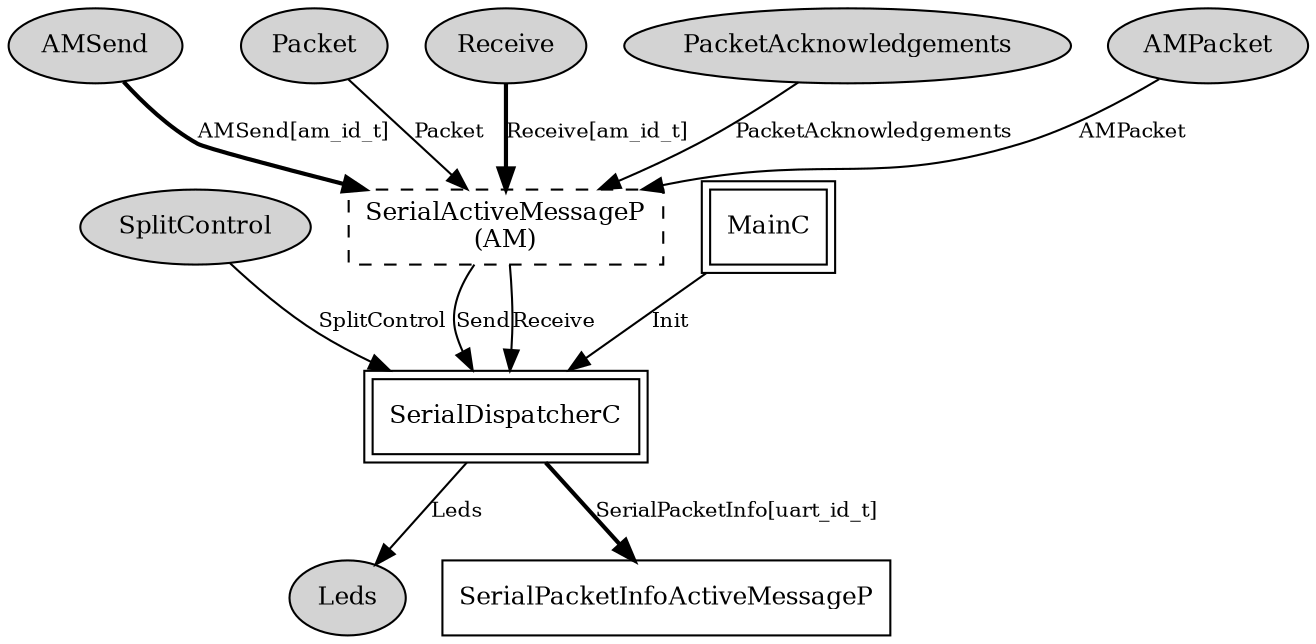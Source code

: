 digraph "tos.lib.serial.SerialActiveMessageC" {
  n0x2ace83116aa0 [shape=ellipse, style=filled, label="SplitControl", fontsize=12];
  "SerialDispatcherC" [fontsize=12, shape=box,peripheries=2, URL="../chtml/tos.lib.serial.SerialDispatcherC.html"];
  n0x2ace83113aa8 [shape=ellipse, style=filled, label="AMSend", fontsize=12];
  "SerialActiveMessageC.AM" [fontsize=12, shape=box, style=dashed, label="SerialActiveMessageP\n(AM)", URL="../chtml/tos.lib.serial.SerialActiveMessageP.html"];
  n0x2ace831102a8 [shape=ellipse, style=filled, label="Packet", fontsize=12];
  "SerialActiveMessageC.AM" [fontsize=12, shape=box, style=dashed, label="SerialActiveMessageP\n(AM)", URL="../chtml/tos.lib.serial.SerialActiveMessageP.html"];
  n0x2ace83112c38 [shape=ellipse, style=filled, label="Receive", fontsize=12];
  "SerialActiveMessageC.AM" [fontsize=12, shape=box, style=dashed, label="SerialActiveMessageP\n(AM)", URL="../chtml/tos.lib.serial.SerialActiveMessageP.html"];
  n0x2ace8310e658 [shape=ellipse, style=filled, label="PacketAcknowledgements", fontsize=12];
  "SerialActiveMessageC.AM" [fontsize=12, shape=box, style=dashed, label="SerialActiveMessageP\n(AM)", URL="../chtml/tos.lib.serial.SerialActiveMessageP.html"];
  n0x2ace8310f020 [shape=ellipse, style=filled, label="AMPacket", fontsize=12];
  "SerialActiveMessageC.AM" [fontsize=12, shape=box, style=dashed, label="SerialActiveMessageP\n(AM)", URL="../chtml/tos.lib.serial.SerialActiveMessageP.html"];
  "MainC" [fontsize=12, shape=box,peripheries=2, URL="../chtml/tos.system.MainC.html"];
  "SerialDispatcherC" [fontsize=12, shape=box,peripheries=2, URL="../chtml/tos.lib.serial.SerialDispatcherC.html"];
  "SerialDispatcherC" [fontsize=12, shape=box,peripheries=2, URL="../chtml/tos.lib.serial.SerialDispatcherC.html"];
  n0x2ace8310d020 [shape=ellipse, style=filled, label="Leds", fontsize=12];
  "SerialActiveMessageC.AM" [fontsize=12, shape=box, style=dashed, label="SerialActiveMessageP\n(AM)", URL="../chtml/tos.lib.serial.SerialActiveMessageP.html"];
  "SerialDispatcherC" [fontsize=12, shape=box,peripheries=2, URL="../chtml/tos.lib.serial.SerialDispatcherC.html"];
  "SerialActiveMessageC.AM" [fontsize=12, shape=box, style=dashed, label="SerialActiveMessageP\n(AM)", URL="../chtml/tos.lib.serial.SerialActiveMessageP.html"];
  "SerialDispatcherC" [fontsize=12, shape=box,peripheries=2, URL="../chtml/tos.lib.serial.SerialDispatcherC.html"];
  "SerialDispatcherC" [fontsize=12, shape=box,peripheries=2, URL="../chtml/tos.lib.serial.SerialDispatcherC.html"];
  "SerialPacketInfoActiveMessageP" [fontsize=12, shape=box, URL="../chtml/tos.lib.serial.SerialPacketInfoActiveMessageP.html"];
  "n0x2ace83116aa0" -> "SerialDispatcherC" [label="SplitControl", URL="../ihtml/tos.interfaces.SplitControl.html", fontsize=10];
  "n0x2ace83113aa8" -> "SerialActiveMessageC.AM" [label="AMSend[am_id_t]", style=bold, URL="../ihtml/tos.interfaces.AMSend.html", fontsize=10];
  "n0x2ace831102a8" -> "SerialActiveMessageC.AM" [label="Packet", URL="../ihtml/tos.interfaces.Packet.html", fontsize=10];
  "n0x2ace83112c38" -> "SerialActiveMessageC.AM" [label="Receive[am_id_t]", style=bold, URL="../ihtml/tos.interfaces.Receive.html", fontsize=10];
  "n0x2ace8310e658" -> "SerialActiveMessageC.AM" [label="PacketAcknowledgements", URL="../ihtml/tos.interfaces.PacketAcknowledgements.html", fontsize=10];
  "n0x2ace8310f020" -> "SerialActiveMessageC.AM" [label="AMPacket", URL="../ihtml/tos.interfaces.AMPacket.html", fontsize=10];
  "MainC" -> "SerialDispatcherC" [label="Init", URL="../ihtml/tos.interfaces.Init.html", fontsize=10];
  "SerialDispatcherC" -> "n0x2ace8310d020" [label="Leds", URL="../ihtml/tos.interfaces.Leds.html", fontsize=10];
  "SerialActiveMessageC.AM" -> "SerialDispatcherC" [label="Send", URL="../ihtml/tos.interfaces.Send.html", fontsize=10];
  "SerialActiveMessageC.AM" -> "SerialDispatcherC" [label="Receive", URL="../ihtml/tos.interfaces.Receive.html", fontsize=10];
  "SerialDispatcherC" -> "SerialPacketInfoActiveMessageP" [label="SerialPacketInfo[uart_id_t]", style=bold, URL="../ihtml/tos.lib.serial.SerialPacketInfo.html", fontsize=10];
}
